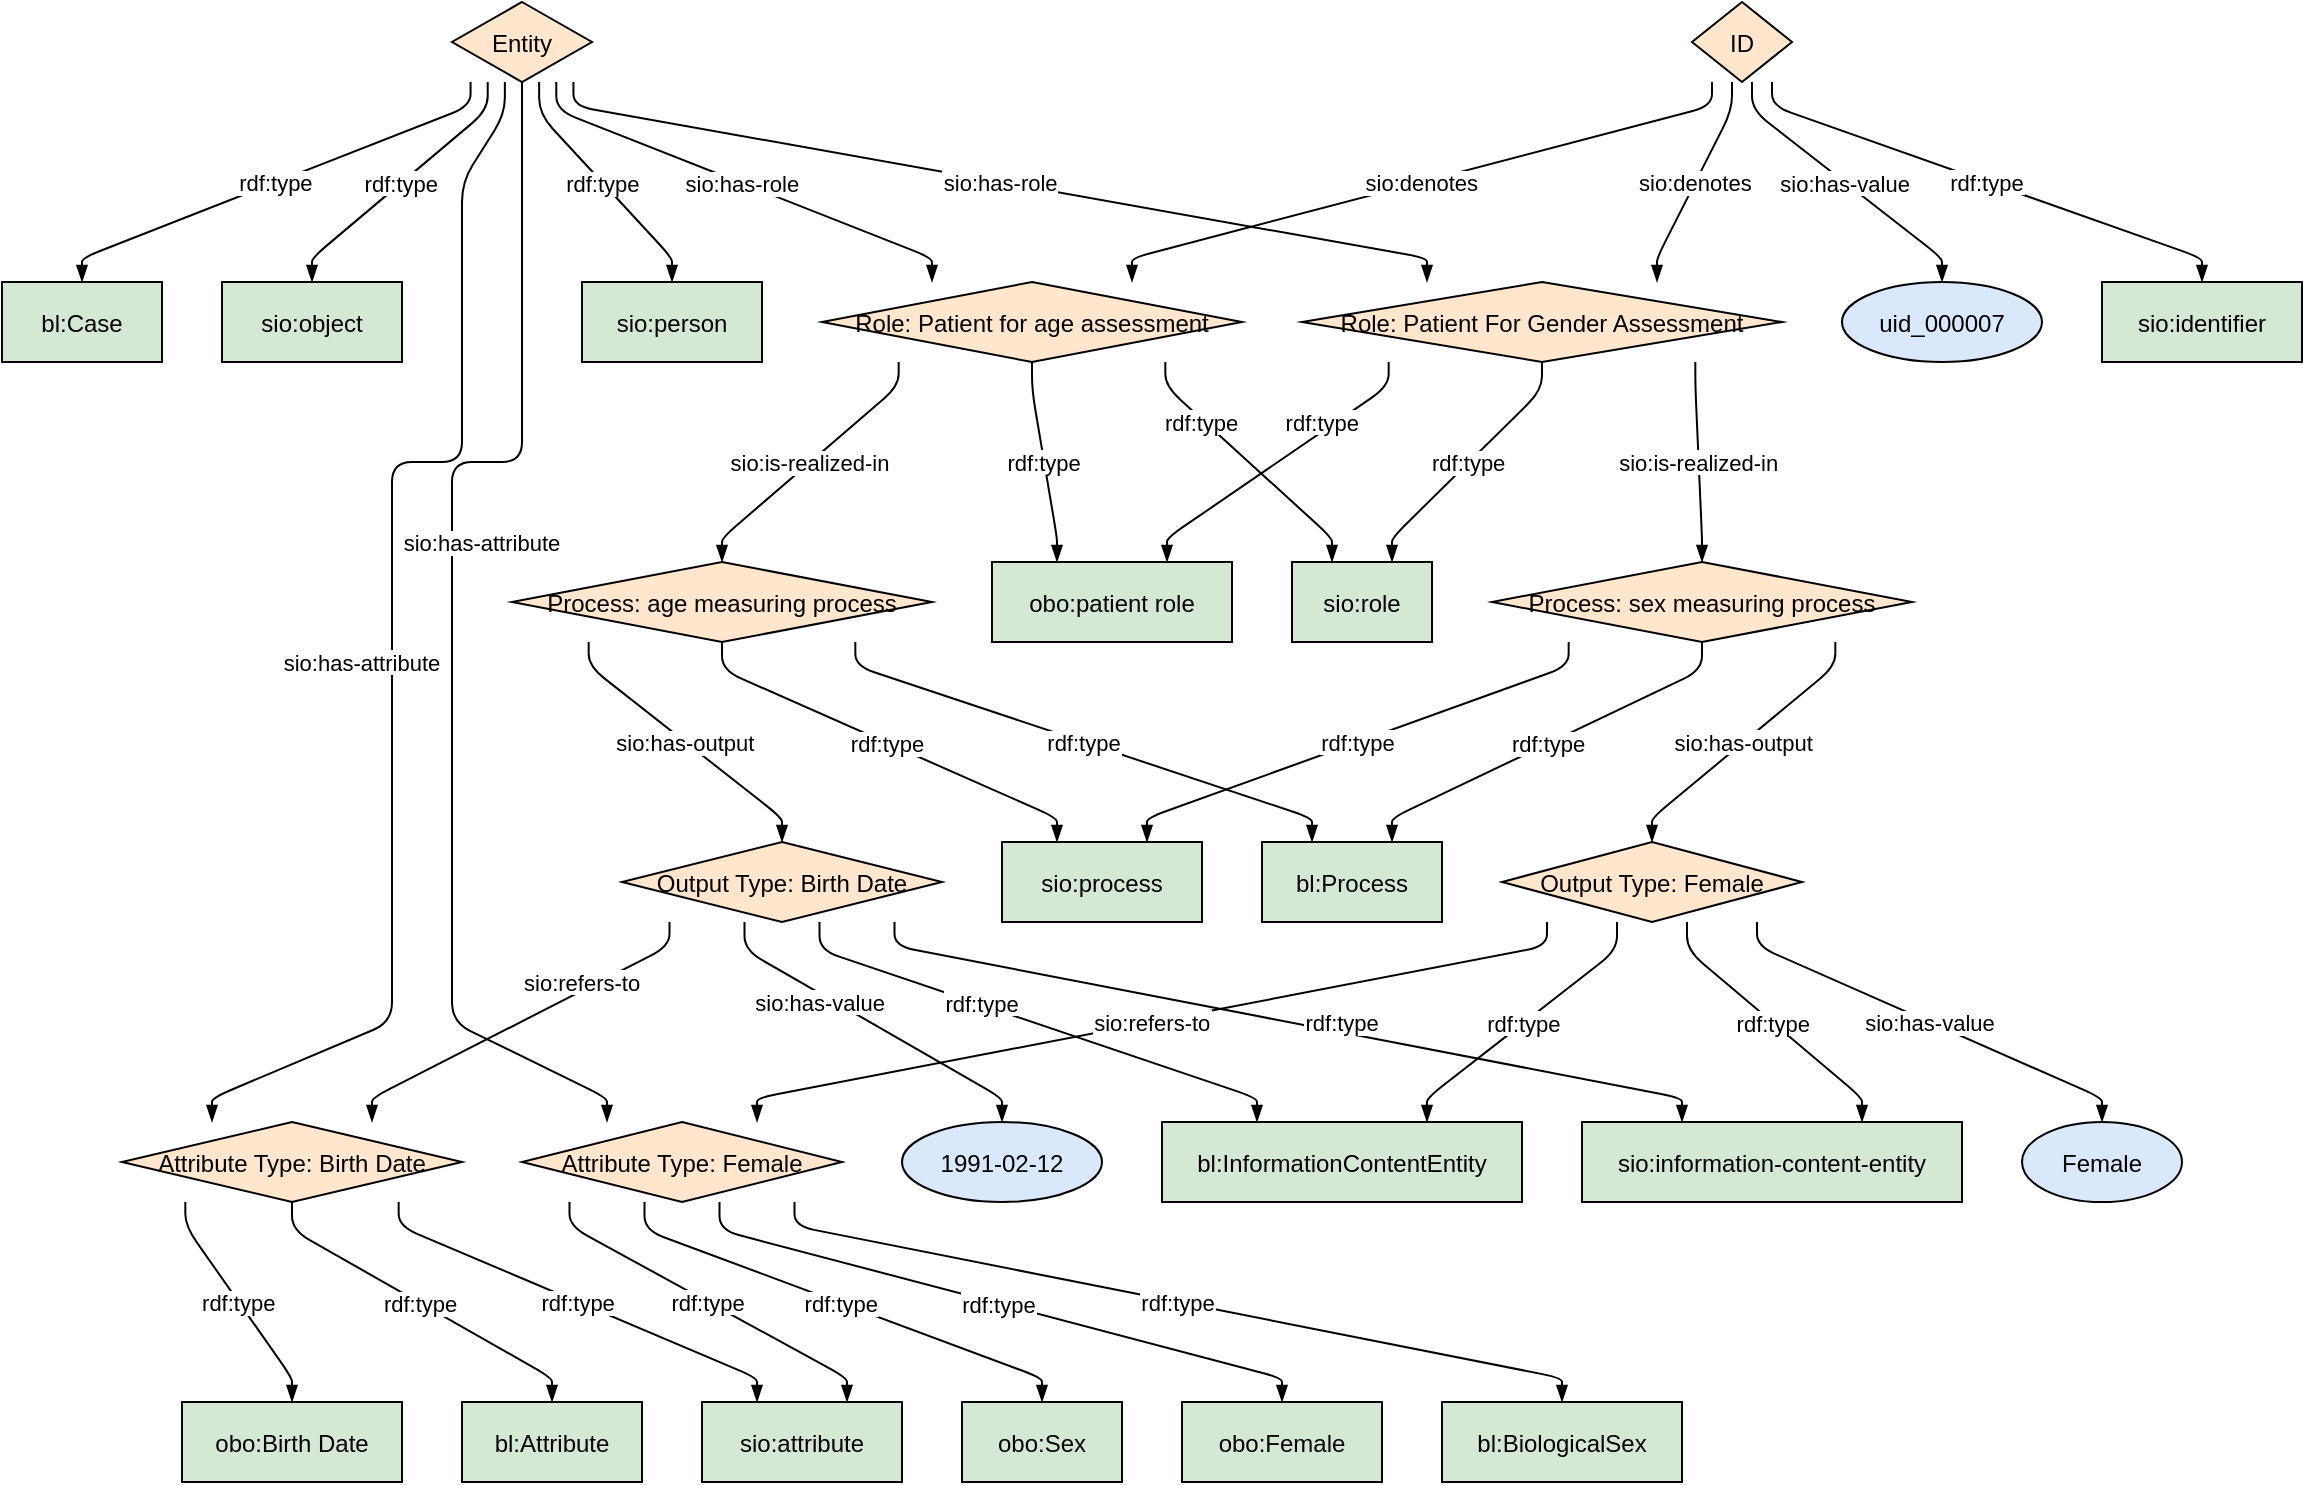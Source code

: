 <mxfile version="16.2.4" type="device"><diagram id="BNLEG3wDeIIbl7D28bWY" name="Page-1"><mxGraphModel dx="1108" dy="591" grid="1" gridSize="10" guides="1" tooltips="1" connect="1" arrows="1" fold="1" page="1" pageScale="1" pageWidth="827" pageHeight="1169" math="0" shadow="0"><root><mxCell id="0"/><mxCell id="1" parent="0"/><UserObject label="%name%" name="Process: age measuring process" rdf_type="NA" sio_is_realized_in="http://example.org/data/individual_thisPerson_uid_000007_20211001110703675534#patientRole_age" sio_has_role="NA" sio_has_value="NA" sio_has_attribute="NA" sio_has_output="NA" sio_refers_to="NA" sio_denotes="NA" placeholders="1" id="xhieVl4NIZaMwAciaF9X-243"><mxCell style="shape=rhombus;fillColor=#FFE6CC;strokeColor=#000000;" parent="1" vertex="1"><mxGeometry x="255" y="280" width="210" height="40" as="geometry"/></mxCell></UserObject><UserObject label="%name%" name="bl:Process" rdf_type="http://example.org/data/individual_uid_000007_20211001110703675534_process#process_age_measuring_procedure,http://example.org/data/individual_uid_000007_20211001110703675534_process#process_sex_measuring_procedure" sio_is_realized_in="NA" sio_has_role="NA" sio_has_value="NA" sio_has_attribute="NA" sio_has_output="NA" sio_refers_to="NA" sio_denotes="NA" placeholders="1" id="xhieVl4NIZaMwAciaF9X-244"><mxCell style="shape=rounded;fillColor=#d5e8d4;strokeColor=#000000;" parent="1" vertex="1"><mxGeometry x="630" y="420" width="90" height="40" as="geometry"/></mxCell></UserObject><UserObject label="%name%" name="Attribute Type: Female" rdf_type="NA" sio_is_realized_in="NA" sio_has_role="NA" sio_has_value="NA" sio_has_attribute="http://example.org/data/individual_thisPerson_uid_000007#Entity" sio_has_output="NA" sio_refers_to="http://example.org/data/individual_thisPerson_uid_000007_20211001110703675534#process_sex_measuring_procedure_Output" sio_denotes="NA" placeholders="1" id="xhieVl4NIZaMwAciaF9X-245"><mxCell style="shape=rhombus;fillColor=#FFE6CC;strokeColor=#000000;" parent="1" vertex="1"><mxGeometry x="260" y="560" width="160" height="40" as="geometry"/></mxCell></UserObject><UserObject label="%name%" name="bl:BiologicalSex" rdf_type="http://example.org/data/individual_thisPerson_uid_000007_20211001110703675534#sexAttribute_TypedAttributeNode" sio_is_realized_in="NA" sio_has_role="NA" sio_has_value="NA" sio_has_attribute="NA" sio_has_output="NA" sio_refers_to="NA" sio_denotes="NA" placeholders="1" id="xhieVl4NIZaMwAciaF9X-246"><mxCell style="shape=rounded;fillColor=#d5e8d4;strokeColor=#000000;" parent="1" vertex="1"><mxGeometry x="720" y="700" width="120" height="40" as="geometry"/></mxCell></UserObject><UserObject label="%name%" name="Attribute Type: Birth Date" rdf_type="NA" sio_is_realized_in="NA" sio_has_role="NA" sio_has_value="NA" sio_has_attribute="http://example.org/data/individual_thisPerson_uid_000007#Entity" sio_has_output="NA" sio_refers_to="http://example.org/data/individual_thisPerson_uid_000007_20211001110703675534#process_age_measuring_procedure_Output" sio_denotes="NA" placeholders="1" id="xhieVl4NIZaMwAciaF9X-247"><mxCell style="shape=rhombus;fillColor=#FFE6CC;strokeColor=#000000;" parent="1" vertex="1"><mxGeometry x="60" y="560" width="170" height="40" as="geometry"/></mxCell></UserObject><UserObject label="%name%" name="bl:Attribute" rdf_type="http://example.org/data/individual_thisPerson_uid_000007_20211001110703675534#ageAttribute_TypedAttributeNode" sio_is_realized_in="NA" sio_has_role="NA" sio_has_value="NA" sio_has_attribute="NA" sio_has_output="NA" sio_refers_to="NA" sio_denotes="NA" placeholders="1" id="xhieVl4NIZaMwAciaF9X-248"><mxCell style="shape=rounded;fillColor=#d5e8d4;strokeColor=#000000;" parent="1" vertex="1"><mxGeometry x="230" y="700" width="90" height="40" as="geometry"/></mxCell></UserObject><UserObject label="%name%" name="Role: Patient for age assessment" rdf_type="NA" sio_is_realized_in="NA" sio_has_role="http://example.org/data/individual_thisPerson_uid_000007#Entity" sio_has_value="NA" sio_has_attribute="NA" sio_has_output="NA" sio_refers_to="NA" sio_denotes="http://example.org/data/individual_thisPerson_uid_000007#ID" placeholders="1" id="xhieVl4NIZaMwAciaF9X-249"><mxCell style="shape=rhombus;fillColor=#FFE6CC;strokeColor=#000000;" parent="1" vertex="1"><mxGeometry x="410" y="140" width="210" height="40" as="geometry"/></mxCell></UserObject><UserObject label="%name%" name="Entity" rdf_type="NA" sio_is_realized_in="NA" sio_has_role="NA" sio_has_value="NA" sio_has_attribute="NA" sio_has_output="NA" sio_refers_to="NA" sio_denotes="NA" placeholders="1" id="xhieVl4NIZaMwAciaF9X-250"><mxCell style="shape=rhombus;fillColor=#FFE6CC;strokeColor=#000000;" parent="1" vertex="1"><mxGeometry x="225" width="70" height="40" as="geometry"/></mxCell></UserObject><UserObject label="%name%" name="sio:person" rdf_type="http://example.org/data/individual_thisPerson_uid_000007#Entity" sio_is_realized_in="NA" sio_has_role="NA" sio_has_value="NA" sio_has_attribute="NA" sio_has_output="NA" sio_refers_to="NA" sio_denotes="NA" placeholders="1" id="xhieVl4NIZaMwAciaF9X-251"><mxCell style="shape=rounded;fillColor=#d5e8d4;strokeColor=#000000;" parent="1" vertex="1"><mxGeometry x="290" y="140" width="90" height="40" as="geometry"/></mxCell></UserObject><UserObject label="%name%" name="ID" rdf_type="NA" sio_is_realized_in="NA" sio_has_role="NA" sio_has_value="NA" sio_has_attribute="NA" sio_has_output="NA" sio_refers_to="NA" sio_denotes="NA" placeholders="1" id="xhieVl4NIZaMwAciaF9X-252"><mxCell style="shape=rhombus;fillColor=#FFE6CC;strokeColor=#000000;" parent="1" vertex="1"><mxGeometry x="845" width="50" height="40" as="geometry"/></mxCell></UserObject><UserObject label="%name%" name="sio:identifier" rdf_type="http://example.org/data/individual_thisPerson_uid_000007#ID" sio_is_realized_in="NA" sio_has_role="NA" sio_has_value="NA" sio_has_attribute="NA" sio_has_output="NA" sio_refers_to="NA" sio_denotes="NA" placeholders="1" id="xhieVl4NIZaMwAciaF9X-253"><mxCell style="shape=rounded;fillColor=#d5e8d4;strokeColor=#000000;" parent="1" vertex="1"><mxGeometry x="1050" y="140" width="100" height="40" as="geometry"/></mxCell></UserObject><UserObject label="%name%" name="Process: sex measuring process" rdf_type="NA" sio_is_realized_in="http://example.org/data/individual_thisPerson_uid_000007_20211001110703675534#patientRole_sex" sio_has_role="NA" sio_has_value="NA" sio_has_attribute="NA" sio_has_output="NA" sio_refers_to="NA" sio_denotes="NA" placeholders="1" id="xhieVl4NIZaMwAciaF9X-254"><mxCell style="shape=rhombus;fillColor=#FFE6CC;strokeColor=#000000;" parent="1" vertex="1"><mxGeometry x="745" y="280" width="210" height="40" as="geometry"/></mxCell></UserObject><UserObject label="%name%" name="sio:process" rdf_type="http://example.org/data/individual_uid_000007_20211001110703675534_process#process_sex_measuring_procedure,http://example.org/data/individual_uid_000007_20211001110703675534_process#process_age_measuring_procedure" sio_is_realized_in="NA" sio_has_role="NA" sio_has_value="NA" sio_has_attribute="NA" sio_has_output="NA" sio_refers_to="NA" sio_denotes="NA" placeholders="1" id="xhieVl4NIZaMwAciaF9X-255"><mxCell style="shape=rounded;fillColor=#d5e8d4;strokeColor=#000000;" parent="1" vertex="1"><mxGeometry x="500" y="420" width="100" height="40" as="geometry"/></mxCell></UserObject><UserObject label="%name%" name="Output Type: Female" rdf_type="NA" sio_is_realized_in="NA" sio_has_role="NA" sio_has_value="NA" sio_has_attribute="NA" sio_has_output="http://example.org/data/individual_uid_000007_20211001110703675534_process#process_sex_measuring_procedure" sio_refers_to="NA" sio_denotes="NA" placeholders="1" id="xhieVl4NIZaMwAciaF9X-256"><mxCell style="shape=rhombus;fillColor=#FFE6CC;strokeColor=#000000;" parent="1" vertex="1"><mxGeometry x="750" y="420" width="150" height="40" as="geometry"/></mxCell></UserObject><UserObject label="%name%" name="Female" rdf_type="NA" sio_is_realized_in="NA" sio_has_role="NA" sio_has_value="http://example.org/data/individual_thisPerson_uid_000007_20211001110703675534#process_sex_measuring_procedure_Output" sio_has_attribute="NA" sio_has_output="NA" sio_refers_to="NA" sio_denotes="NA" placeholders="1" id="xhieVl4NIZaMwAciaF9X-257"><mxCell style="shape=ellipse;fillColor=#DAE8FC;strokeColor=#000000;" parent="1" vertex="1"><mxGeometry x="1010" y="560" width="80" height="40" as="geometry"/></mxCell></UserObject><UserObject label="%name%" name="uid_000007" rdf_type="NA" sio_is_realized_in="NA" sio_has_role="NA" sio_has_value="http://example.org/data/individual_thisPerson_uid_000007#ID" sio_has_attribute="NA" sio_has_output="NA" sio_refers_to="NA" sio_denotes="NA" placeholders="1" id="xhieVl4NIZaMwAciaF9X-258"><mxCell style="shape=ellipse;fillColor=#DAE8FC;strokeColor=#000000;" parent="1" vertex="1"><mxGeometry x="920" y="140" width="100" height="40" as="geometry"/></mxCell></UserObject><UserObject label="%name%" name="sio:information-content-entity" rdf_type="http://example.org/data/individual_thisPerson_uid_000007_20211001110703675534#process_age_measuring_procedure_Output,http://example.org/data/individual_thisPerson_uid_000007_20211001110703675534#process_sex_measuring_procedure_Output" sio_is_realized_in="NA" sio_has_role="NA" sio_has_value="NA" sio_has_attribute="NA" sio_has_output="NA" sio_refers_to="NA" sio_denotes="NA" placeholders="1" id="xhieVl4NIZaMwAciaF9X-259"><mxCell style="shape=rounded;fillColor=#d5e8d4;strokeColor=#000000;" parent="1" vertex="1"><mxGeometry x="790" y="560" width="190" height="40" as="geometry"/></mxCell></UserObject><UserObject label="%name%" name="sio:attribute" rdf_type="http://example.org/data/individual_thisPerson_uid_000007_20211001110703675534#ageAttribute_TypedAttributeNode,http://example.org/data/individual_thisPerson_uid_000007_20211001110703675534#sexAttribute_TypedAttributeNode" sio_is_realized_in="NA" sio_has_role="NA" sio_has_value="NA" sio_has_attribute="NA" sio_has_output="NA" sio_refers_to="NA" sio_denotes="NA" placeholders="1" id="xhieVl4NIZaMwAciaF9X-260"><mxCell style="shape=rounded;fillColor=#d5e8d4;strokeColor=#000000;" parent="1" vertex="1"><mxGeometry x="350" y="700" width="100" height="40" as="geometry"/></mxCell></UserObject><UserObject label="%name%" name="sio:role" rdf_type="http://example.org/data/individual_thisPerson_uid_000007_20211001110703675534#patientRole_sex,http://example.org/data/individual_thisPerson_uid_000007_20211001110703675534#patientRole_age" sio_is_realized_in="NA" sio_has_role="NA" sio_has_value="NA" sio_has_attribute="NA" sio_has_output="NA" sio_refers_to="NA" sio_denotes="NA" placeholders="1" id="xhieVl4NIZaMwAciaF9X-261"><mxCell style="shape=rounded;fillColor=#d5e8d4;strokeColor=#000000;" parent="1" vertex="1"><mxGeometry x="645" y="280" width="70" height="40" as="geometry"/></mxCell></UserObject><UserObject label="%name%" name="Output Type: Birth Date" rdf_type="NA" sio_is_realized_in="NA" sio_has_role="NA" sio_has_value="NA" sio_has_attribute="NA" sio_has_output="http://example.org/data/individual_uid_000007_20211001110703675534_process#process_age_measuring_procedure" sio_refers_to="NA" sio_denotes="NA" placeholders="1" id="xhieVl4NIZaMwAciaF9X-262"><mxCell style="shape=rhombus;fillColor=#FFE6CC;strokeColor=#000000;" parent="1" vertex="1"><mxGeometry x="310" y="420" width="160" height="40" as="geometry"/></mxCell></UserObject><UserObject label="%name%" name="1991-02-12" rdf_type="NA" sio_is_realized_in="NA" sio_has_role="NA" sio_has_value="http://example.org/data/individual_thisPerson_uid_000007_20211001110703675534#process_age_measuring_procedure_Output" sio_has_attribute="NA" sio_has_output="NA" sio_refers_to="NA" sio_denotes="NA" placeholders="1" id="xhieVl4NIZaMwAciaF9X-263"><mxCell style="shape=ellipse;fillColor=#DAE8FC;strokeColor=#000000;" parent="1" vertex="1"><mxGeometry x="450" y="560" width="100" height="40" as="geometry"/></mxCell></UserObject><UserObject label="%name%" name="bl:InformationContentEntity" rdf_type="http://example.org/data/individual_thisPerson_uid_000007_20211001110703675534#process_age_measuring_procedure_Output,http://example.org/data/individual_thisPerson_uid_000007_20211001110703675534#process_sex_measuring_procedure_Output" sio_is_realized_in="NA" sio_has_role="NA" sio_has_value="NA" sio_has_attribute="NA" sio_has_output="NA" sio_refers_to="NA" sio_denotes="NA" placeholders="1" id="xhieVl4NIZaMwAciaF9X-264"><mxCell style="shape=rounded;fillColor=#d5e8d4;strokeColor=#000000;" parent="1" vertex="1"><mxGeometry x="580" y="560" width="180" height="40" as="geometry"/></mxCell></UserObject><UserObject label="%name%" name="bl:Case" rdf_type="http://example.org/data/individual_thisPerson_uid_000007#Entity" sio_is_realized_in="NA" sio_has_role="NA" sio_has_value="NA" sio_has_attribute="NA" sio_has_output="NA" sio_refers_to="NA" sio_denotes="NA" placeholders="1" id="xhieVl4NIZaMwAciaF9X-265"><mxCell style="shape=rounded;fillColor=#d5e8d4;strokeColor=#000000;" parent="1" vertex="1"><mxGeometry y="140" width="80" height="40" as="geometry"/></mxCell></UserObject><UserObject label="%name%" name="obo:Sex" rdf_type="http://example.org/data/individual_thisPerson_uid_000007_20211001110703675534#sexAttribute_TypedAttributeNode" sio_is_realized_in="NA" sio_has_role="NA" sio_has_value="NA" sio_has_attribute="NA" sio_has_output="NA" sio_refers_to="NA" sio_denotes="NA" placeholders="1" id="xhieVl4NIZaMwAciaF9X-266"><mxCell style="shape=rounded;fillColor=#d5e8d4;strokeColor=#000000;" parent="1" vertex="1"><mxGeometry x="480" y="700" width="80" height="40" as="geometry"/></mxCell></UserObject><UserObject label="%name%" name="obo:patient role" rdf_type="http://example.org/data/individual_thisPerson_uid_000007_20211001110703675534#patientRole_sex,http://example.org/data/individual_thisPerson_uid_000007_20211001110703675534#patientRole_age" sio_is_realized_in="NA" sio_has_role="NA" sio_has_value="NA" sio_has_attribute="NA" sio_has_output="NA" sio_refers_to="NA" sio_denotes="NA" placeholders="1" id="xhieVl4NIZaMwAciaF9X-267"><mxCell style="shape=rounded;fillColor=#d5e8d4;strokeColor=#000000;" parent="1" vertex="1"><mxGeometry x="495" y="280" width="120" height="40" as="geometry"/></mxCell></UserObject><UserObject label="%name%" name="sio:object" rdf_type="http://example.org/data/individual_thisPerson_uid_000007#Entity" sio_is_realized_in="NA" sio_has_role="NA" sio_has_value="NA" sio_has_attribute="NA" sio_has_output="NA" sio_refers_to="NA" sio_denotes="NA" placeholders="1" id="xhieVl4NIZaMwAciaF9X-268"><mxCell style="shape=rounded;fillColor=#d5e8d4;strokeColor=#000000;" parent="1" vertex="1"><mxGeometry x="110" y="140" width="90" height="40" as="geometry"/></mxCell></UserObject><UserObject label="%name%" name="Role: Patient For Gender Assessment" rdf_type="NA" sio_is_realized_in="NA" sio_has_role="http://example.org/data/individual_thisPerson_uid_000007#Entity" sio_has_value="NA" sio_has_attribute="NA" sio_has_output="NA" sio_refers_to="NA" sio_denotes="http://example.org/data/individual_thisPerson_uid_000007#ID" placeholders="1" id="xhieVl4NIZaMwAciaF9X-269"><mxCell style="shape=rhombus;fillColor=#FFE6CC;strokeColor=#000000;" parent="1" vertex="1"><mxGeometry x="650" y="140" width="240" height="40" as="geometry"/></mxCell></UserObject><UserObject label="%name%" name="obo:Female" rdf_type="http://example.org/data/individual_thisPerson_uid_000007_20211001110703675534#sexAttribute_TypedAttributeNode" sio_is_realized_in="NA" sio_has_role="NA" sio_has_value="NA" sio_has_attribute="NA" sio_has_output="NA" sio_refers_to="NA" sio_denotes="NA" placeholders="1" id="xhieVl4NIZaMwAciaF9X-270"><mxCell style="shape=rounded;fillColor=#d5e8d4;strokeColor=#000000;" parent="1" vertex="1"><mxGeometry x="590" y="700" width="100" height="40" as="geometry"/></mxCell></UserObject><UserObject label="%name%" name="obo:Birth Date" rdf_type="http://example.org/data/individual_thisPerson_uid_000007_20211001110703675534#ageAttribute_TypedAttributeNode" sio_is_realized_in="NA" sio_has_role="NA" sio_has_value="NA" sio_has_attribute="NA" sio_has_output="NA" sio_refers_to="NA" sio_denotes="NA" placeholders="1" id="xhieVl4NIZaMwAciaF9X-271"><mxCell style="shape=rounded;fillColor=#d5e8d4;strokeColor=#000000;" parent="1" vertex="1"><mxGeometry x="90" y="700" width="110" height="40" as="geometry"/></mxCell></UserObject><mxCell id="xhieVl4NIZaMwAciaF9X-272" value="rdf:type" style="curved=0;endArrow=blockThin;endFill=1;noEdgeStyle=1;orthogonal=1;" parent="1" source="xhieVl4NIZaMwAciaF9X-243" target="xhieVl4NIZaMwAciaF9X-244" edge="1"><mxGeometry relative="1" as="geometry"><Array as="points"><mxPoint x="426.667" y="332"/><mxPoint x="655" y="408"/></Array></mxGeometry></mxCell><mxCell id="xhieVl4NIZaMwAciaF9X-273" value="rdf:type" style="curved=0;endArrow=blockThin;endFill=1;noEdgeStyle=1;orthogonal=1;" parent="1" source="xhieVl4NIZaMwAciaF9X-254" target="xhieVl4NIZaMwAciaF9X-244" edge="1"><mxGeometry relative="1" as="geometry"><Array as="points"><mxPoint x="850" y="334"/><mxPoint x="695" y="408"/></Array></mxGeometry></mxCell><mxCell id="xhieVl4NIZaMwAciaF9X-274" value="rdf:type" style="curved=0;endArrow=blockThin;endFill=1;noEdgeStyle=1;orthogonal=1;" parent="1" source="xhieVl4NIZaMwAciaF9X-245" target="xhieVl4NIZaMwAciaF9X-246" edge="1"><mxGeometry relative="1" as="geometry"><Array as="points"><mxPoint x="396.25" y="612"/><mxPoint x="780" y="688"/></Array></mxGeometry></mxCell><mxCell id="xhieVl4NIZaMwAciaF9X-275" value="rdf:type" style="curved=0;endArrow=blockThin;endFill=1;noEdgeStyle=1;orthogonal=1;" parent="1" source="xhieVl4NIZaMwAciaF9X-247" target="xhieVl4NIZaMwAciaF9X-248" edge="1"><mxGeometry relative="1" as="geometry"><Array as="points"><mxPoint x="145" y="614"/><mxPoint x="275" y="688"/></Array></mxGeometry></mxCell><mxCell id="xhieVl4NIZaMwAciaF9X-276" value="rdf:type" style="curved=0;endArrow=blockThin;endFill=1;noEdgeStyle=1;orthogonal=1;" parent="1" source="xhieVl4NIZaMwAciaF9X-250" target="xhieVl4NIZaMwAciaF9X-251" edge="1"><mxGeometry relative="1" as="geometry"><Array as="points"><mxPoint x="268.571" y="56"/><mxPoint x="335" y="128"/></Array></mxGeometry></mxCell><mxCell id="xhieVl4NIZaMwAciaF9X-277" value="rdf:type" style="curved=0;endArrow=blockThin;endFill=1;noEdgeStyle=1;orthogonal=1;" parent="1" source="xhieVl4NIZaMwAciaF9X-252" target="xhieVl4NIZaMwAciaF9X-253" edge="1"><mxGeometry relative="1" as="geometry"><Array as="points"><mxPoint x="885" y="52"/><mxPoint x="1100" y="128"/></Array></mxGeometry></mxCell><mxCell id="xhieVl4NIZaMwAciaF9X-278" value="rdf:type" style="curved=0;endArrow=blockThin;endFill=1;noEdgeStyle=1;orthogonal=1;" parent="1" source="xhieVl4NIZaMwAciaF9X-254" target="xhieVl4NIZaMwAciaF9X-255" edge="1"><mxGeometry relative="1" as="geometry"><Array as="points"><mxPoint x="783.333" y="332"/><mxPoint x="572.5" y="408"/></Array></mxGeometry></mxCell><mxCell id="xhieVl4NIZaMwAciaF9X-279" value="rdf:type" style="curved=0;endArrow=blockThin;endFill=1;noEdgeStyle=1;orthogonal=1;" parent="1" source="xhieVl4NIZaMwAciaF9X-243" target="xhieVl4NIZaMwAciaF9X-255" edge="1"><mxGeometry relative="1" as="geometry"><Array as="points"><mxPoint x="360" y="334"/><mxPoint x="527.5" y="408"/></Array></mxGeometry></mxCell><mxCell id="xhieVl4NIZaMwAciaF9X-280" value="rdf:type" style="curved=0;endArrow=blockThin;endFill=1;noEdgeStyle=1;orthogonal=1;" parent="1" source="xhieVl4NIZaMwAciaF9X-262" target="xhieVl4NIZaMwAciaF9X-259" edge="1"><mxGeometry x="0.124" y="5" relative="1" as="geometry"><Array as="points"><mxPoint x="446.25" y="472"/><mxPoint x="840" y="548"/></Array><mxPoint as="offset"/></mxGeometry></mxCell><mxCell id="xhieVl4NIZaMwAciaF9X-281" value="rdf:type" style="curved=0;endArrow=blockThin;endFill=1;noEdgeStyle=1;orthogonal=1;" parent="1" source="xhieVl4NIZaMwAciaF9X-256" target="xhieVl4NIZaMwAciaF9X-259" edge="1"><mxGeometry relative="1" as="geometry"><Array as="points"><mxPoint x="842.5" y="474"/><mxPoint x="930" y="548"/></Array></mxGeometry></mxCell><mxCell id="xhieVl4NIZaMwAciaF9X-282" value="rdf:type" style="curved=0;endArrow=blockThin;endFill=1;noEdgeStyle=1;orthogonal=1;" parent="1" source="xhieVl4NIZaMwAciaF9X-247" target="xhieVl4NIZaMwAciaF9X-260" edge="1"><mxGeometry relative="1" as="geometry"><Array as="points"><mxPoint x="198.333" y="612"/><mxPoint x="377.5" y="688"/></Array></mxGeometry></mxCell><mxCell id="xhieVl4NIZaMwAciaF9X-283" value="rdf:type" style="curved=0;endArrow=blockThin;endFill=1;noEdgeStyle=1;orthogonal=1;" parent="1" source="xhieVl4NIZaMwAciaF9X-245" target="xhieVl4NIZaMwAciaF9X-260" edge="1"><mxGeometry relative="1" as="geometry"><Array as="points"><mxPoint x="283.75" y="612"/><mxPoint x="422.5" y="688"/></Array></mxGeometry></mxCell><mxCell id="xhieVl4NIZaMwAciaF9X-284" value="rdf:type" style="curved=0;endArrow=blockThin;endFill=1;noEdgeStyle=1;orthogonal=1;" parent="1" source="xhieVl4NIZaMwAciaF9X-269" target="xhieVl4NIZaMwAciaF9X-261" edge="1"><mxGeometry relative="1" as="geometry"><Array as="points"><mxPoint x="770" y="194"/><mxPoint x="695" y="268"/></Array></mxGeometry></mxCell><mxCell id="xhieVl4NIZaMwAciaF9X-285" value="rdf:type" style="curved=0;endArrow=blockThin;endFill=1;noEdgeStyle=1;orthogonal=1;" parent="1" source="xhieVl4NIZaMwAciaF9X-249" target="xhieVl4NIZaMwAciaF9X-261" edge="1"><mxGeometry x="-0.449" y="-1" relative="1" as="geometry"><Array as="points"><mxPoint x="581.667" y="192"/><mxPoint x="665" y="268"/></Array><mxPoint as="offset"/></mxGeometry></mxCell><mxCell id="xhieVl4NIZaMwAciaF9X-286" value="rdf:type" style="curved=0;endArrow=blockThin;endFill=1;noEdgeStyle=1;orthogonal=1;" parent="1" source="xhieVl4NIZaMwAciaF9X-262" target="xhieVl4NIZaMwAciaF9X-264" edge="1"><mxGeometry x="-0.227" y="1" relative="1" as="geometry"><Array as="points"><mxPoint x="408.75" y="474"/><mxPoint x="627.5" y="548"/></Array><mxPoint as="offset"/></mxGeometry></mxCell><mxCell id="xhieVl4NIZaMwAciaF9X-287" value="rdf:type" style="curved=0;endArrow=blockThin;endFill=1;noEdgeStyle=1;orthogonal=1;" parent="1" source="xhieVl4NIZaMwAciaF9X-256" target="xhieVl4NIZaMwAciaF9X-264" edge="1"><mxGeometry relative="1" as="geometry"><Array as="points"><mxPoint x="807.5" y="474"/><mxPoint x="712.5" y="548"/></Array></mxGeometry></mxCell><mxCell id="xhieVl4NIZaMwAciaF9X-288" value="rdf:type" style="curved=0;endArrow=blockThin;endFill=1;noEdgeStyle=1;orthogonal=1;" parent="1" source="xhieVl4NIZaMwAciaF9X-250" target="xhieVl4NIZaMwAciaF9X-265" edge="1"><mxGeometry relative="1" as="geometry"><Array as="points"><mxPoint x="234.286" y="52"/><mxPoint x="40" y="128"/></Array></mxGeometry></mxCell><mxCell id="xhieVl4NIZaMwAciaF9X-289" value="rdf:type" style="curved=0;endArrow=blockThin;endFill=1;noEdgeStyle=1;orthogonal=1;" parent="1" source="xhieVl4NIZaMwAciaF9X-245" target="xhieVl4NIZaMwAciaF9X-266" edge="1"><mxGeometry relative="1" as="geometry"><Array as="points"><mxPoint x="321.25" y="614"/><mxPoint x="520" y="688"/></Array></mxGeometry></mxCell><mxCell id="xhieVl4NIZaMwAciaF9X-290" value="rdf:type" style="curved=0;endArrow=blockThin;endFill=1;noEdgeStyle=1;orthogonal=1;" parent="1" source="xhieVl4NIZaMwAciaF9X-269" target="xhieVl4NIZaMwAciaF9X-267" edge="1"><mxGeometry x="-0.373" y="-4" relative="1" as="geometry"><Array as="points"><mxPoint x="693.333" y="192"/><mxPoint x="582.5" y="268"/></Array><mxPoint as="offset"/></mxGeometry></mxCell><mxCell id="xhieVl4NIZaMwAciaF9X-291" value="rdf:type" style="curved=0;endArrow=blockThin;endFill=1;noEdgeStyle=1;orthogonal=1;" parent="1" source="xhieVl4NIZaMwAciaF9X-249" target="xhieVl4NIZaMwAciaF9X-267" edge="1"><mxGeometry relative="1" as="geometry"><Array as="points"><mxPoint x="515" y="194"/><mxPoint x="527.5" y="268"/></Array></mxGeometry></mxCell><mxCell id="xhieVl4NIZaMwAciaF9X-292" value="rdf:type" style="curved=0;endArrow=blockThin;endFill=1;noEdgeStyle=1;orthogonal=1;" parent="1" source="xhieVl4NIZaMwAciaF9X-250" target="xhieVl4NIZaMwAciaF9X-268" edge="1"><mxGeometry relative="1" as="geometry"><Array as="points"><mxPoint x="242.857" y="54"/><mxPoint x="155" y="128"/></Array></mxGeometry></mxCell><mxCell id="xhieVl4NIZaMwAciaF9X-293" value="rdf:type" style="curved=0;endArrow=blockThin;endFill=1;noEdgeStyle=1;orthogonal=1;" parent="1" source="xhieVl4NIZaMwAciaF9X-245" target="xhieVl4NIZaMwAciaF9X-270" edge="1"><mxGeometry relative="1" as="geometry"><Array as="points"><mxPoint x="358.75" y="614"/><mxPoint x="640" y="688"/></Array></mxGeometry></mxCell><mxCell id="xhieVl4NIZaMwAciaF9X-294" value="rdf:type" style="curved=0;endArrow=blockThin;endFill=1;noEdgeStyle=1;orthogonal=1;" parent="1" source="xhieVl4NIZaMwAciaF9X-247" target="xhieVl4NIZaMwAciaF9X-271" edge="1"><mxGeometry relative="1" as="geometry"><Array as="points"><mxPoint x="91.667" y="612"/><mxPoint x="145" y="688"/></Array></mxGeometry></mxCell><mxCell id="xhieVl4NIZaMwAciaF9X-295" value="sio:is-realized-in" style="curved=0;endArrow=blockThin;endFill=1;noEdgeStyle=1;orthogonal=1;" parent="1" source="xhieVl4NIZaMwAciaF9X-249" target="xhieVl4NIZaMwAciaF9X-243" edge="1"><mxGeometry relative="1" as="geometry"><Array as="points"><mxPoint x="448.333" y="192"/><mxPoint x="360" y="268"/></Array></mxGeometry></mxCell><mxCell id="xhieVl4NIZaMwAciaF9X-296" value="sio:is-realized-in" style="curved=0;endArrow=blockThin;endFill=1;noEdgeStyle=1;orthogonal=1;" parent="1" source="xhieVl4NIZaMwAciaF9X-269" target="xhieVl4NIZaMwAciaF9X-254" edge="1"><mxGeometry relative="1" as="geometry"><Array as="points"><mxPoint x="846.667" y="192"/><mxPoint x="850" y="268"/></Array></mxGeometry></mxCell><mxCell id="xhieVl4NIZaMwAciaF9X-297" value="sio:has-role" style="curved=0;endArrow=blockThin;endFill=1;noEdgeStyle=1;orthogonal=1;" parent="1" source="xhieVl4NIZaMwAciaF9X-250" target="xhieVl4NIZaMwAciaF9X-249" edge="1"><mxGeometry relative="1" as="geometry"><Array as="points"><mxPoint x="277.143" y="54"/><mxPoint x="465" y="128"/></Array></mxGeometry></mxCell><mxCell id="xhieVl4NIZaMwAciaF9X-298" value="sio:has-role" style="curved=0;endArrow=blockThin;endFill=1;noEdgeStyle=1;orthogonal=1;" parent="1" source="xhieVl4NIZaMwAciaF9X-250" target="xhieVl4NIZaMwAciaF9X-269" edge="1"><mxGeometry relative="1" as="geometry"><Array as="points"><mxPoint x="285.714" y="52"/><mxPoint x="712.5" y="128"/></Array></mxGeometry></mxCell><mxCell id="xhieVl4NIZaMwAciaF9X-299" value="sio:has-value" style="curved=0;endArrow=blockThin;endFill=1;noEdgeStyle=1;orthogonal=1;" parent="1" source="xhieVl4NIZaMwAciaF9X-256" target="xhieVl4NIZaMwAciaF9X-257" edge="1"><mxGeometry relative="1" as="geometry"><Array as="points"><mxPoint x="877.5" y="472"/><mxPoint x="1050" y="548"/></Array></mxGeometry></mxCell><mxCell id="xhieVl4NIZaMwAciaF9X-300" value="sio:has-value" style="curved=0;endArrow=blockThin;endFill=1;noEdgeStyle=1;orthogonal=1;" parent="1" source="xhieVl4NIZaMwAciaF9X-252" target="xhieVl4NIZaMwAciaF9X-258" edge="1"><mxGeometry relative="1" as="geometry"><Array as="points"><mxPoint x="875" y="54"/><mxPoint x="970" y="128"/></Array></mxGeometry></mxCell><mxCell id="xhieVl4NIZaMwAciaF9X-301" value="sio:has-value" style="curved=0;endArrow=blockThin;endFill=1;noEdgeStyle=1;orthogonal=1;" parent="1" source="xhieVl4NIZaMwAciaF9X-262" target="xhieVl4NIZaMwAciaF9X-263" edge="1"><mxGeometry x="-0.306" y="-3" relative="1" as="geometry"><Array as="points"><mxPoint x="371.25" y="474"/><mxPoint x="500" y="548"/></Array><mxPoint x="-1" as="offset"/></mxGeometry></mxCell><mxCell id="xhieVl4NIZaMwAciaF9X-302" value="sio:has-attribute" style="curved=0;endArrow=blockThin;endFill=1;noEdgeStyle=1;orthogonal=1;" parent="1" source="xhieVl4NIZaMwAciaF9X-250" target="xhieVl4NIZaMwAciaF9X-245" edge="1"><mxGeometry x="-0.121" y="15" relative="1" as="geometry"><Array as="points"><mxPoint x="260" y="58"/><mxPoint x="260" y="90"/><mxPoint x="260" y="230"/><mxPoint x="225" y="230"/><mxPoint x="225" y="370"/><mxPoint x="225" y="370"/><mxPoint x="225" y="510"/><mxPoint x="302.5" y="548"/></Array><mxPoint as="offset"/></mxGeometry></mxCell><mxCell id="xhieVl4NIZaMwAciaF9X-303" value="sio:has-attribute" style="curved=0;endArrow=blockThin;endFill=1;noEdgeStyle=1;orthogonal=1;" parent="1" source="xhieVl4NIZaMwAciaF9X-250" target="xhieVl4NIZaMwAciaF9X-247" edge="1"><mxGeometry x="0.067" y="-15" relative="1" as="geometry"><Array as="points"><mxPoint x="251.429" y="56"/><mxPoint x="230" y="90"/><mxPoint x="230" y="230"/><mxPoint x="195" y="230"/><mxPoint x="195" y="370"/><mxPoint x="195" y="370"/><mxPoint x="195" y="510"/><mxPoint x="105" y="548"/></Array><mxPoint as="offset"/></mxGeometry></mxCell><mxCell id="xhieVl4NIZaMwAciaF9X-304" value="sio:has-output" style="curved=0;endArrow=blockThin;endFill=1;noEdgeStyle=1;orthogonal=1;" parent="1" source="xhieVl4NIZaMwAciaF9X-254" target="xhieVl4NIZaMwAciaF9X-256" edge="1"><mxGeometry relative="1" as="geometry"><Array as="points"><mxPoint x="916.667" y="332"/><mxPoint x="825" y="408"/></Array></mxGeometry></mxCell><mxCell id="xhieVl4NIZaMwAciaF9X-305" value="sio:has-output" style="curved=0;endArrow=blockThin;endFill=1;noEdgeStyle=1;orthogonal=1;" parent="1" source="xhieVl4NIZaMwAciaF9X-243" target="xhieVl4NIZaMwAciaF9X-262" edge="1"><mxGeometry relative="1" as="geometry"><Array as="points"><mxPoint x="293.333" y="332"/><mxPoint x="390" y="408"/></Array></mxGeometry></mxCell><mxCell id="xhieVl4NIZaMwAciaF9X-306" value="sio:refers-to" style="curved=0;endArrow=blockThin;endFill=1;noEdgeStyle=1;orthogonal=1;" parent="1" source="xhieVl4NIZaMwAciaF9X-256" target="xhieVl4NIZaMwAciaF9X-245" edge="1"><mxGeometry relative="1" as="geometry"><Array as="points"><mxPoint x="772.5" y="472"/><mxPoint x="377.5" y="548"/></Array></mxGeometry></mxCell><mxCell id="xhieVl4NIZaMwAciaF9X-307" value="sio:refers-to" style="curved=0;endArrow=blockThin;endFill=1;noEdgeStyle=1;orthogonal=1;" parent="1" source="xhieVl4NIZaMwAciaF9X-262" target="xhieVl4NIZaMwAciaF9X-247" edge="1"><mxGeometry x="-0.381" y="-4" relative="1" as="geometry"><Array as="points"><mxPoint x="333.75" y="472"/><mxPoint x="185" y="548"/></Array><mxPoint as="offset"/></mxGeometry></mxCell><mxCell id="xhieVl4NIZaMwAciaF9X-308" value="sio:denotes" style="curved=0;endArrow=blockThin;endFill=1;noEdgeStyle=1;orthogonal=1;" parent="1" source="xhieVl4NIZaMwAciaF9X-252" target="xhieVl4NIZaMwAciaF9X-249" edge="1"><mxGeometry relative="1" as="geometry"><Array as="points"><mxPoint x="855" y="52"/><mxPoint x="565" y="128"/></Array></mxGeometry></mxCell><mxCell id="xhieVl4NIZaMwAciaF9X-309" value="sio:denotes" style="curved=0;endArrow=blockThin;endFill=1;noEdgeStyle=1;orthogonal=1;" parent="1" source="xhieVl4NIZaMwAciaF9X-252" target="xhieVl4NIZaMwAciaF9X-269" edge="1"><mxGeometry relative="1" as="geometry"><Array as="points"><mxPoint x="865" y="54"/><mxPoint x="827.5" y="128"/></Array></mxGeometry></mxCell></root></mxGraphModel></diagram></mxfile>